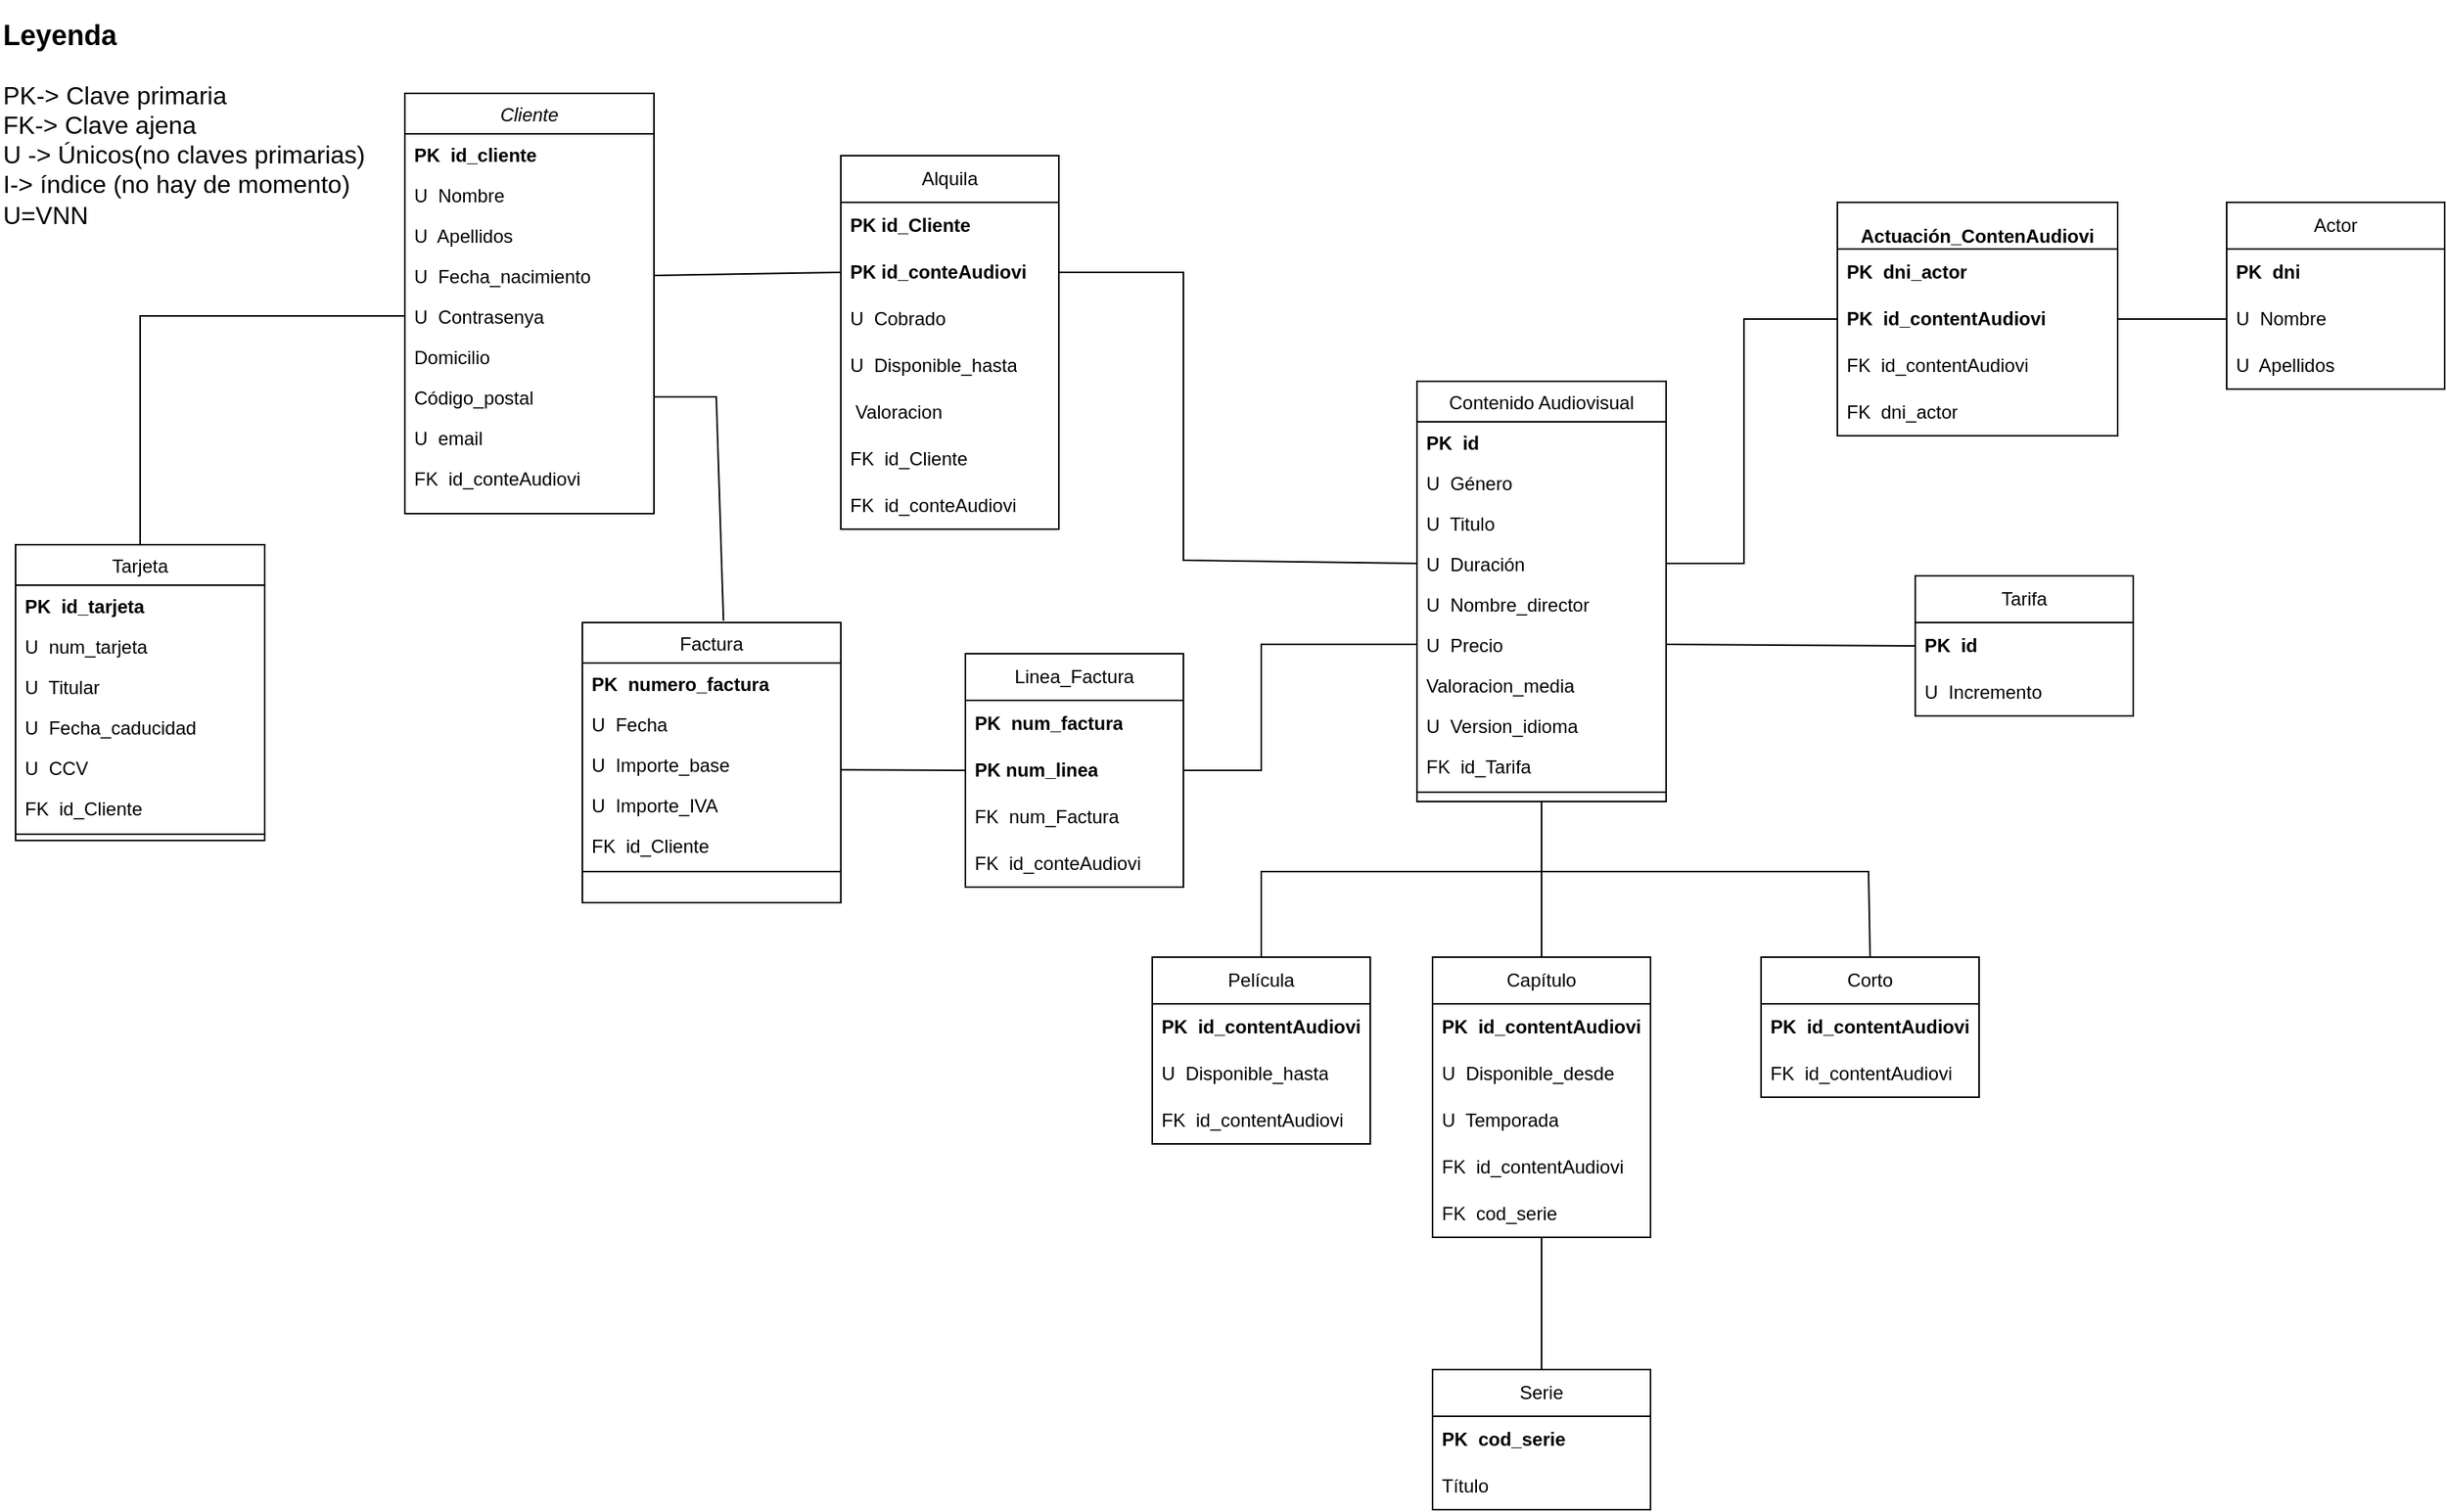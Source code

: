 <mxfile version="24.4.4" type="device">
  <diagram id="C5RBs43oDa-KdzZeNtuy" name="Page-1">
    <mxGraphModel dx="1114" dy="554" grid="1" gridSize="10" guides="1" tooltips="1" connect="1" arrows="1" fold="1" page="1" pageScale="1" pageWidth="827" pageHeight="1169" math="0" shadow="0">
      <root>
        <mxCell id="WIyWlLk6GJQsqaUBKTNV-0" />
        <mxCell id="WIyWlLk6GJQsqaUBKTNV-1" parent="WIyWlLk6GJQsqaUBKTNV-0" />
        <mxCell id="zkfFHV4jXpPFQw0GAbJ--0" value="Cliente" style="swimlane;fontStyle=2;align=center;verticalAlign=top;childLayout=stackLayout;horizontal=1;startSize=26;horizontalStack=0;resizeParent=1;resizeLast=0;collapsible=1;marginBottom=0;rounded=0;shadow=0;strokeWidth=1;" parent="WIyWlLk6GJQsqaUBKTNV-1" vertex="1">
          <mxGeometry x="300" y="100" width="160" height="270" as="geometry">
            <mxRectangle x="230" y="140" width="160" height="26" as="alternateBounds" />
          </mxGeometry>
        </mxCell>
        <mxCell id="Wgf2Gytl8_yMg1ZJotY8-47" value="PK  id_cliente" style="text;align=left;verticalAlign=top;spacingLeft=4;spacingRight=4;overflow=hidden;rotatable=0;points=[[0,0.5],[1,0.5]];portConstraint=eastwest;rounded=0;shadow=0;html=0;strokeColor=none;fontStyle=1" parent="zkfFHV4jXpPFQw0GAbJ--0" vertex="1">
          <mxGeometry y="26" width="160" height="26" as="geometry" />
        </mxCell>
        <mxCell id="zkfFHV4jXpPFQw0GAbJ--1" value="U  Nombre        " style="text;align=left;verticalAlign=top;spacingLeft=4;spacingRight=4;overflow=hidden;rotatable=0;points=[[0,0.5],[1,0.5]];portConstraint=eastwest;" parent="zkfFHV4jXpPFQw0GAbJ--0" vertex="1">
          <mxGeometry y="52" width="160" height="26" as="geometry" />
        </mxCell>
        <mxCell id="zkfFHV4jXpPFQw0GAbJ--2" value="U  Apellidos" style="text;align=left;verticalAlign=top;spacingLeft=4;spacingRight=4;overflow=hidden;rotatable=0;points=[[0,0.5],[1,0.5]];portConstraint=eastwest;rounded=0;shadow=0;html=0;" parent="zkfFHV4jXpPFQw0GAbJ--0" vertex="1">
          <mxGeometry y="78" width="160" height="26" as="geometry" />
        </mxCell>
        <mxCell id="Wgf2Gytl8_yMg1ZJotY8-46" value="U  Fecha_nacimiento" style="text;align=left;verticalAlign=top;spacingLeft=4;spacingRight=4;overflow=hidden;rotatable=0;points=[[0,0.5],[1,0.5]];portConstraint=eastwest;rounded=0;shadow=0;html=0;" parent="zkfFHV4jXpPFQw0GAbJ--0" vertex="1">
          <mxGeometry y="104" width="160" height="26" as="geometry" />
        </mxCell>
        <mxCell id="Wgf2Gytl8_yMg1ZJotY8-48" value="U  Contrasenya" style="text;align=left;verticalAlign=top;spacingLeft=4;spacingRight=4;overflow=hidden;rotatable=0;points=[[0,0.5],[1,0.5]];portConstraint=eastwest;" parent="zkfFHV4jXpPFQw0GAbJ--0" vertex="1">
          <mxGeometry y="130" width="160" height="26" as="geometry" />
        </mxCell>
        <mxCell id="zkfFHV4jXpPFQw0GAbJ--5" value="Domicilio" style="text;align=left;verticalAlign=top;spacingLeft=4;spacingRight=4;overflow=hidden;rotatable=0;points=[[0,0.5],[1,0.5]];portConstraint=eastwest;" parent="zkfFHV4jXpPFQw0GAbJ--0" vertex="1">
          <mxGeometry y="156" width="160" height="26" as="geometry" />
        </mxCell>
        <mxCell id="Wgf2Gytl8_yMg1ZJotY8-49" value="Código_postal" style="text;align=left;verticalAlign=top;spacingLeft=4;spacingRight=4;overflow=hidden;rotatable=0;points=[[0,0.5],[1,0.5]];portConstraint=eastwest;rounded=0;shadow=0;html=0;" parent="zkfFHV4jXpPFQw0GAbJ--0" vertex="1">
          <mxGeometry y="182" width="160" height="26" as="geometry" />
        </mxCell>
        <mxCell id="oNZRtLvuHWQZ_LMF3RW0-1" value="U  email" style="text;align=left;verticalAlign=top;spacingLeft=4;spacingRight=4;overflow=hidden;rotatable=0;points=[[0,0.5],[1,0.5]];portConstraint=eastwest;rounded=0;shadow=0;html=0;" parent="zkfFHV4jXpPFQw0GAbJ--0" vertex="1">
          <mxGeometry y="208" width="160" height="26" as="geometry" />
        </mxCell>
        <mxCell id="Wgf2Gytl8_yMg1ZJotY8-50" value="FK  id_conteAudiovi" style="text;align=left;verticalAlign=top;spacingLeft=4;spacingRight=4;overflow=hidden;rotatable=0;points=[[0,0.5],[1,0.5]];portConstraint=eastwest;fontStyle=0" parent="zkfFHV4jXpPFQw0GAbJ--0" vertex="1">
          <mxGeometry y="234" width="160" height="36" as="geometry" />
        </mxCell>
        <mxCell id="zkfFHV4jXpPFQw0GAbJ--6" value="Tarjeta" style="swimlane;fontStyle=0;align=center;verticalAlign=top;childLayout=stackLayout;horizontal=1;startSize=26;horizontalStack=0;resizeParent=1;resizeLast=0;collapsible=1;marginBottom=0;rounded=0;shadow=0;strokeWidth=1;" parent="WIyWlLk6GJQsqaUBKTNV-1" vertex="1">
          <mxGeometry x="50" y="390" width="160" height="190" as="geometry">
            <mxRectangle x="130" y="380" width="160" height="26" as="alternateBounds" />
          </mxGeometry>
        </mxCell>
        <mxCell id="zkfFHV4jXpPFQw0GAbJ--7" value="PK  id_tarjeta" style="text;align=left;verticalAlign=top;spacingLeft=4;spacingRight=4;overflow=hidden;rotatable=0;points=[[0,0.5],[1,0.5]];portConstraint=eastwest;fontStyle=1" parent="zkfFHV4jXpPFQw0GAbJ--6" vertex="1">
          <mxGeometry y="26" width="160" height="26" as="geometry" />
        </mxCell>
        <mxCell id="7_OPogSqCohkSe6gVbmI-0" value="U  num_tarjeta" style="text;align=left;verticalAlign=top;spacingLeft=4;spacingRight=4;overflow=hidden;rotatable=0;points=[[0,0.5],[1,0.5]];portConstraint=eastwest;rounded=0;shadow=0;html=0;" parent="zkfFHV4jXpPFQw0GAbJ--6" vertex="1">
          <mxGeometry y="52" width="160" height="26" as="geometry" />
        </mxCell>
        <mxCell id="zkfFHV4jXpPFQw0GAbJ--8" value="U  Titular" style="text;align=left;verticalAlign=top;spacingLeft=4;spacingRight=4;overflow=hidden;rotatable=0;points=[[0,0.5],[1,0.5]];portConstraint=eastwest;rounded=0;shadow=0;html=0;" parent="zkfFHV4jXpPFQw0GAbJ--6" vertex="1">
          <mxGeometry y="78" width="160" height="26" as="geometry" />
        </mxCell>
        <mxCell id="Wgf2Gytl8_yMg1ZJotY8-126" value="U  Fecha_caducidad" style="text;align=left;verticalAlign=top;spacingLeft=4;spacingRight=4;overflow=hidden;rotatable=0;points=[[0,0.5],[1,0.5]];portConstraint=eastwest;rounded=0;shadow=0;html=0;" parent="zkfFHV4jXpPFQw0GAbJ--6" vertex="1">
          <mxGeometry y="104" width="160" height="26" as="geometry" />
        </mxCell>
        <mxCell id="Wgf2Gytl8_yMg1ZJotY8-127" value="U  CCV" style="text;align=left;verticalAlign=top;spacingLeft=4;spacingRight=4;overflow=hidden;rotatable=0;points=[[0,0.5],[1,0.5]];portConstraint=eastwest;rounded=0;shadow=0;html=0;" parent="zkfFHV4jXpPFQw0GAbJ--6" vertex="1">
          <mxGeometry y="130" width="160" height="26" as="geometry" />
        </mxCell>
        <mxCell id="Wgf2Gytl8_yMg1ZJotY8-129" value="FK  id_Cliente" style="text;align=left;verticalAlign=top;spacingLeft=4;spacingRight=4;overflow=hidden;rotatable=0;points=[[0,0.5],[1,0.5]];portConstraint=eastwest;rounded=0;shadow=0;html=0;" parent="zkfFHV4jXpPFQw0GAbJ--6" vertex="1">
          <mxGeometry y="156" width="160" height="26" as="geometry" />
        </mxCell>
        <mxCell id="zkfFHV4jXpPFQw0GAbJ--9" value="" style="line;html=1;strokeWidth=1;align=left;verticalAlign=middle;spacingTop=-1;spacingLeft=3;spacingRight=3;rotatable=0;labelPosition=right;points=[];portConstraint=eastwest;" parent="zkfFHV4jXpPFQw0GAbJ--6" vertex="1">
          <mxGeometry y="182" width="160" height="8" as="geometry" />
        </mxCell>
        <mxCell id="zkfFHV4jXpPFQw0GAbJ--17" value="Contenido Audiovisual" style="swimlane;fontStyle=0;align=center;verticalAlign=top;childLayout=stackLayout;horizontal=1;startSize=26;horizontalStack=0;resizeParent=1;resizeLast=0;collapsible=1;marginBottom=0;rounded=0;shadow=0;strokeWidth=1;" parent="WIyWlLk6GJQsqaUBKTNV-1" vertex="1">
          <mxGeometry x="950" y="285" width="160" height="270" as="geometry">
            <mxRectangle x="550" y="140" width="160" height="26" as="alternateBounds" />
          </mxGeometry>
        </mxCell>
        <mxCell id="zkfFHV4jXpPFQw0GAbJ--18" value="PK  id" style="text;align=left;verticalAlign=top;spacingLeft=4;spacingRight=4;overflow=hidden;rotatable=0;points=[[0,0.5],[1,0.5]];portConstraint=eastwest;fontStyle=1" parent="zkfFHV4jXpPFQw0GAbJ--17" vertex="1">
          <mxGeometry y="26" width="160" height="26" as="geometry" />
        </mxCell>
        <mxCell id="zkfFHV4jXpPFQw0GAbJ--19" value="U  Género" style="text;align=left;verticalAlign=top;spacingLeft=4;spacingRight=4;overflow=hidden;rotatable=0;points=[[0,0.5],[1,0.5]];portConstraint=eastwest;rounded=0;shadow=0;html=0;" parent="zkfFHV4jXpPFQw0GAbJ--17" vertex="1">
          <mxGeometry y="52" width="160" height="26" as="geometry" />
        </mxCell>
        <mxCell id="zkfFHV4jXpPFQw0GAbJ--20" value="U  Titulo" style="text;align=left;verticalAlign=top;spacingLeft=4;spacingRight=4;overflow=hidden;rotatable=0;points=[[0,0.5],[1,0.5]];portConstraint=eastwest;rounded=0;shadow=0;html=0;" parent="zkfFHV4jXpPFQw0GAbJ--17" vertex="1">
          <mxGeometry y="78" width="160" height="26" as="geometry" />
        </mxCell>
        <mxCell id="zkfFHV4jXpPFQw0GAbJ--21" value="U  Duración" style="text;align=left;verticalAlign=top;spacingLeft=4;spacingRight=4;overflow=hidden;rotatable=0;points=[[0,0.5],[1,0.5]];portConstraint=eastwest;rounded=0;shadow=0;html=0;" parent="zkfFHV4jXpPFQw0GAbJ--17" vertex="1">
          <mxGeometry y="104" width="160" height="26" as="geometry" />
        </mxCell>
        <mxCell id="zkfFHV4jXpPFQw0GAbJ--22" value="U  Nombre_director" style="text;align=left;verticalAlign=top;spacingLeft=4;spacingRight=4;overflow=hidden;rotatable=0;points=[[0,0.5],[1,0.5]];portConstraint=eastwest;rounded=0;shadow=0;html=0;" parent="zkfFHV4jXpPFQw0GAbJ--17" vertex="1">
          <mxGeometry y="130" width="160" height="26" as="geometry" />
        </mxCell>
        <mxCell id="zkfFHV4jXpPFQw0GAbJ--24" value="U  Precio" style="text;align=left;verticalAlign=top;spacingLeft=4;spacingRight=4;overflow=hidden;rotatable=0;points=[[0,0.5],[1,0.5]];portConstraint=eastwest;" parent="zkfFHV4jXpPFQw0GAbJ--17" vertex="1">
          <mxGeometry y="156" width="160" height="26" as="geometry" />
        </mxCell>
        <mxCell id="TJTHxWyaks6Nhv8mdg2--1" value="Valoracion_media" style="text;align=left;verticalAlign=top;spacingLeft=4;spacingRight=4;overflow=hidden;rotatable=0;points=[[0,0.5],[1,0.5]];portConstraint=eastwest;" parent="zkfFHV4jXpPFQw0GAbJ--17" vertex="1">
          <mxGeometry y="182" width="160" height="26" as="geometry" />
        </mxCell>
        <mxCell id="zkfFHV4jXpPFQw0GAbJ--25" value="U  Version_idioma" style="text;align=left;verticalAlign=top;spacingLeft=4;spacingRight=4;overflow=hidden;rotatable=0;points=[[0,0.5],[1,0.5]];portConstraint=eastwest;" parent="zkfFHV4jXpPFQw0GAbJ--17" vertex="1">
          <mxGeometry y="208" width="160" height="26" as="geometry" />
        </mxCell>
        <mxCell id="Wgf2Gytl8_yMg1ZJotY8-65" value="FK  id_Tarifa" style="text;align=left;verticalAlign=top;spacingLeft=4;spacingRight=4;overflow=hidden;rotatable=0;points=[[0,0.5],[1,0.5]];portConstraint=eastwest;rounded=0;shadow=0;html=0;" parent="zkfFHV4jXpPFQw0GAbJ--17" vertex="1">
          <mxGeometry y="234" width="160" height="26" as="geometry" />
        </mxCell>
        <mxCell id="zkfFHV4jXpPFQw0GAbJ--23" value="" style="line;html=1;strokeWidth=1;align=left;verticalAlign=middle;spacingTop=-1;spacingLeft=3;spacingRight=3;rotatable=0;labelPosition=right;points=[];portConstraint=eastwest;" parent="zkfFHV4jXpPFQw0GAbJ--17" vertex="1">
          <mxGeometry y="260" width="160" height="8" as="geometry" />
        </mxCell>
        <mxCell id="Wgf2Gytl8_yMg1ZJotY8-0" value="Actor" style="swimlane;fontStyle=0;childLayout=stackLayout;horizontal=1;startSize=30;horizontalStack=0;resizeParent=1;resizeParentMax=0;resizeLast=0;collapsible=1;marginBottom=0;whiteSpace=wrap;html=1;" parent="WIyWlLk6GJQsqaUBKTNV-1" vertex="1">
          <mxGeometry x="1470" y="170" width="140" height="120" as="geometry" />
        </mxCell>
        <mxCell id="Wgf2Gytl8_yMg1ZJotY8-1" value="&lt;b&gt;PK&amp;nbsp; dni&lt;/b&gt;" style="text;strokeColor=none;fillColor=none;align=left;verticalAlign=middle;spacingLeft=4;spacingRight=4;overflow=hidden;points=[[0,0.5],[1,0.5]];portConstraint=eastwest;rotatable=0;whiteSpace=wrap;html=1;" parent="Wgf2Gytl8_yMg1ZJotY8-0" vertex="1">
          <mxGeometry y="30" width="140" height="30" as="geometry" />
        </mxCell>
        <mxCell id="Wgf2Gytl8_yMg1ZJotY8-2" value="U&amp;nbsp; Nombre" style="text;strokeColor=none;fillColor=none;align=left;verticalAlign=middle;spacingLeft=4;spacingRight=4;overflow=hidden;points=[[0,0.5],[1,0.5]];portConstraint=eastwest;rotatable=0;whiteSpace=wrap;html=1;" parent="Wgf2Gytl8_yMg1ZJotY8-0" vertex="1">
          <mxGeometry y="60" width="140" height="30" as="geometry" />
        </mxCell>
        <mxCell id="Wgf2Gytl8_yMg1ZJotY8-3" value="U&amp;nbsp; Apellidos" style="text;strokeColor=none;fillColor=none;align=left;verticalAlign=middle;spacingLeft=4;spacingRight=4;overflow=hidden;points=[[0,0.5],[1,0.5]];portConstraint=eastwest;rotatable=0;whiteSpace=wrap;html=1;" parent="Wgf2Gytl8_yMg1ZJotY8-0" vertex="1">
          <mxGeometry y="90" width="140" height="30" as="geometry" />
        </mxCell>
        <mxCell id="Wgf2Gytl8_yMg1ZJotY8-4" value="Corto" style="swimlane;fontStyle=0;childLayout=stackLayout;horizontal=1;startSize=30;horizontalStack=0;resizeParent=1;resizeParentMax=0;resizeLast=0;collapsible=1;marginBottom=0;whiteSpace=wrap;html=1;" parent="WIyWlLk6GJQsqaUBKTNV-1" vertex="1">
          <mxGeometry x="1171" y="655" width="140" height="90" as="geometry" />
        </mxCell>
        <mxCell id="Wgf2Gytl8_yMg1ZJotY8-5" value="&lt;b&gt;PK&amp;nbsp; id_contentAudiovi&lt;/b&gt;" style="text;strokeColor=none;fillColor=none;align=left;verticalAlign=middle;spacingLeft=4;spacingRight=4;overflow=hidden;points=[[0,0.5],[1,0.5]];portConstraint=eastwest;rotatable=0;whiteSpace=wrap;html=1;" parent="Wgf2Gytl8_yMg1ZJotY8-4" vertex="1">
          <mxGeometry y="30" width="140" height="30" as="geometry" />
        </mxCell>
        <mxCell id="Wgf2Gytl8_yMg1ZJotY8-6" value="FK&amp;nbsp; id_contentAudiovi" style="text;strokeColor=none;fillColor=none;align=left;verticalAlign=middle;spacingLeft=4;spacingRight=4;overflow=hidden;points=[[0,0.5],[1,0.5]];portConstraint=eastwest;rotatable=0;whiteSpace=wrap;html=1;" parent="Wgf2Gytl8_yMg1ZJotY8-4" vertex="1">
          <mxGeometry y="60" width="140" height="30" as="geometry" />
        </mxCell>
        <mxCell id="Wgf2Gytl8_yMg1ZJotY8-8" value="Tarifa" style="swimlane;fontStyle=0;childLayout=stackLayout;horizontal=1;startSize=30;horizontalStack=0;resizeParent=1;resizeParentMax=0;resizeLast=0;collapsible=1;marginBottom=0;whiteSpace=wrap;html=1;" parent="WIyWlLk6GJQsqaUBKTNV-1" vertex="1">
          <mxGeometry x="1270" y="410" width="140" height="90" as="geometry" />
        </mxCell>
        <mxCell id="Wgf2Gytl8_yMg1ZJotY8-9" value="&lt;b&gt;PK&amp;nbsp; id&lt;/b&gt;" style="text;strokeColor=none;fillColor=none;align=left;verticalAlign=middle;spacingLeft=4;spacingRight=4;overflow=hidden;points=[[0,0.5],[1,0.5]];portConstraint=eastwest;rotatable=0;whiteSpace=wrap;html=1;" parent="Wgf2Gytl8_yMg1ZJotY8-8" vertex="1">
          <mxGeometry y="30" width="140" height="30" as="geometry" />
        </mxCell>
        <mxCell id="Wgf2Gytl8_yMg1ZJotY8-10" value="U&amp;nbsp; Incremento" style="text;strokeColor=none;fillColor=none;align=left;verticalAlign=middle;spacingLeft=4;spacingRight=4;overflow=hidden;points=[[0,0.5],[1,0.5]];portConstraint=eastwest;rotatable=0;whiteSpace=wrap;html=1;" parent="Wgf2Gytl8_yMg1ZJotY8-8" vertex="1">
          <mxGeometry y="60" width="140" height="30" as="geometry" />
        </mxCell>
        <mxCell id="Wgf2Gytl8_yMg1ZJotY8-12" value="Linea_Factura" style="swimlane;fontStyle=0;childLayout=stackLayout;horizontal=1;startSize=30;horizontalStack=0;resizeParent=1;resizeParentMax=0;resizeLast=0;collapsible=1;marginBottom=0;whiteSpace=wrap;html=1;" parent="WIyWlLk6GJQsqaUBKTNV-1" vertex="1">
          <mxGeometry x="660" y="460" width="140" height="150" as="geometry" />
        </mxCell>
        <mxCell id="Wgf2Gytl8_yMg1ZJotY8-13" value="&lt;span style=&quot;font-weight: 700; text-wrap: nowrap;&quot;&gt;PK&amp;nbsp; num_factura&lt;/span&gt;" style="text;strokeColor=none;fillColor=none;align=left;verticalAlign=middle;spacingLeft=4;spacingRight=4;overflow=hidden;points=[[0,0.5],[1,0.5]];portConstraint=eastwest;rotatable=0;whiteSpace=wrap;html=1;" parent="Wgf2Gytl8_yMg1ZJotY8-12" vertex="1">
          <mxGeometry y="30" width="140" height="30" as="geometry" />
        </mxCell>
        <mxCell id="Wgf2Gytl8_yMg1ZJotY8-14" value="&lt;b&gt;PK num_linea&lt;/b&gt;" style="text;strokeColor=none;fillColor=none;align=left;verticalAlign=middle;spacingLeft=4;spacingRight=4;overflow=hidden;points=[[0,0.5],[1,0.5]];portConstraint=eastwest;rotatable=0;whiteSpace=wrap;html=1;" parent="Wgf2Gytl8_yMg1ZJotY8-12" vertex="1">
          <mxGeometry y="60" width="140" height="30" as="geometry" />
        </mxCell>
        <mxCell id="Wgf2Gytl8_yMg1ZJotY8-141" value="&lt;span style=&quot;text-wrap: nowrap;&quot;&gt;FK&amp;nbsp; num_Factura&amp;nbsp;&lt;/span&gt;" style="text;strokeColor=none;fillColor=none;align=left;verticalAlign=middle;spacingLeft=4;spacingRight=4;overflow=hidden;points=[[0,0.5],[1,0.5]];portConstraint=eastwest;rotatable=0;whiteSpace=wrap;html=1;" parent="Wgf2Gytl8_yMg1ZJotY8-12" vertex="1">
          <mxGeometry y="90" width="140" height="30" as="geometry" />
        </mxCell>
        <mxCell id="Wgf2Gytl8_yMg1ZJotY8-142" value="FK&amp;nbsp; id_conteAudiovi&amp;nbsp;" style="text;strokeColor=none;fillColor=none;align=left;verticalAlign=middle;spacingLeft=4;spacingRight=4;overflow=hidden;points=[[0,0.5],[1,0.5]];portConstraint=eastwest;rotatable=0;whiteSpace=wrap;html=1;" parent="Wgf2Gytl8_yMg1ZJotY8-12" vertex="1">
          <mxGeometry y="120" width="140" height="30" as="geometry" />
        </mxCell>
        <mxCell id="Wgf2Gytl8_yMg1ZJotY8-20" value="Serie" style="swimlane;fontStyle=0;childLayout=stackLayout;horizontal=1;startSize=30;horizontalStack=0;resizeParent=1;resizeParentMax=0;resizeLast=0;collapsible=1;marginBottom=0;whiteSpace=wrap;html=1;" parent="WIyWlLk6GJQsqaUBKTNV-1" vertex="1">
          <mxGeometry x="960" y="920" width="140" height="90" as="geometry" />
        </mxCell>
        <mxCell id="Wgf2Gytl8_yMg1ZJotY8-22" value="&lt;b&gt;PK&amp;nbsp; cod_serie&lt;/b&gt;" style="text;strokeColor=none;fillColor=none;align=left;verticalAlign=middle;spacingLeft=4;spacingRight=4;overflow=hidden;points=[[0,0.5],[1,0.5]];portConstraint=eastwest;rotatable=0;whiteSpace=wrap;html=1;" parent="Wgf2Gytl8_yMg1ZJotY8-20" vertex="1">
          <mxGeometry y="30" width="140" height="30" as="geometry" />
        </mxCell>
        <mxCell id="bY-M41s3Fz6v2LZ8g6At-0" value="Título" style="text;strokeColor=none;fillColor=none;align=left;verticalAlign=middle;spacingLeft=4;spacingRight=4;overflow=hidden;points=[[0,0.5],[1,0.5]];portConstraint=eastwest;rotatable=0;whiteSpace=wrap;html=1;" parent="Wgf2Gytl8_yMg1ZJotY8-20" vertex="1">
          <mxGeometry y="60" width="140" height="30" as="geometry" />
        </mxCell>
        <mxCell id="Wgf2Gytl8_yMg1ZJotY8-24" value="Película" style="swimlane;fontStyle=0;childLayout=stackLayout;horizontal=1;startSize=30;horizontalStack=0;resizeParent=1;resizeParentMax=0;resizeLast=0;collapsible=1;marginBottom=0;whiteSpace=wrap;html=1;" parent="WIyWlLk6GJQsqaUBKTNV-1" vertex="1">
          <mxGeometry x="780" y="655" width="140" height="120" as="geometry" />
        </mxCell>
        <mxCell id="Wgf2Gytl8_yMg1ZJotY8-25" value="&lt;b&gt;PK&amp;nbsp; id_contentAudiovi&lt;/b&gt;" style="text;strokeColor=none;fillColor=none;align=left;verticalAlign=middle;spacingLeft=4;spacingRight=4;overflow=hidden;points=[[0,0.5],[1,0.5]];portConstraint=eastwest;rotatable=0;whiteSpace=wrap;html=1;" parent="Wgf2Gytl8_yMg1ZJotY8-24" vertex="1">
          <mxGeometry y="30" width="140" height="30" as="geometry" />
        </mxCell>
        <mxCell id="Wgf2Gytl8_yMg1ZJotY8-27" value="U&amp;nbsp; Disponible_hasta" style="text;strokeColor=none;fillColor=none;align=left;verticalAlign=middle;spacingLeft=4;spacingRight=4;overflow=hidden;points=[[0,0.5],[1,0.5]];portConstraint=eastwest;rotatable=0;whiteSpace=wrap;html=1;" parent="Wgf2Gytl8_yMg1ZJotY8-24" vertex="1">
          <mxGeometry y="60" width="140" height="30" as="geometry" />
        </mxCell>
        <mxCell id="Wgf2Gytl8_yMg1ZJotY8-26" value="FK&amp;nbsp; id_contentAudiovi" style="text;strokeColor=none;fillColor=none;align=left;verticalAlign=middle;spacingLeft=4;spacingRight=4;overflow=hidden;points=[[0,0.5],[1,0.5]];portConstraint=eastwest;rotatable=0;whiteSpace=wrap;html=1;" parent="Wgf2Gytl8_yMg1ZJotY8-24" vertex="1">
          <mxGeometry y="90" width="140" height="30" as="geometry" />
        </mxCell>
        <mxCell id="Wgf2Gytl8_yMg1ZJotY8-28" value="Capítulo" style="swimlane;fontStyle=0;childLayout=stackLayout;horizontal=1;startSize=30;horizontalStack=0;resizeParent=1;resizeParentMax=0;resizeLast=0;collapsible=1;marginBottom=0;whiteSpace=wrap;html=1;" parent="WIyWlLk6GJQsqaUBKTNV-1" vertex="1">
          <mxGeometry x="960" y="655" width="140" height="180" as="geometry" />
        </mxCell>
        <mxCell id="Wgf2Gytl8_yMg1ZJotY8-29" value="&lt;b&gt;PK&amp;nbsp; id_contentAudiovi&lt;/b&gt;" style="text;strokeColor=none;fillColor=none;align=left;verticalAlign=middle;spacingLeft=4;spacingRight=4;overflow=hidden;points=[[0,0.5],[1,0.5]];portConstraint=eastwest;rotatable=0;whiteSpace=wrap;html=1;" parent="Wgf2Gytl8_yMg1ZJotY8-28" vertex="1">
          <mxGeometry y="30" width="140" height="30" as="geometry" />
        </mxCell>
        <mxCell id="Wgf2Gytl8_yMg1ZJotY8-31" value="U&amp;nbsp; Disponible_desde" style="text;strokeColor=none;fillColor=none;align=left;verticalAlign=middle;spacingLeft=4;spacingRight=4;overflow=hidden;points=[[0,0.5],[1,0.5]];portConstraint=eastwest;rotatable=0;whiteSpace=wrap;html=1;" parent="Wgf2Gytl8_yMg1ZJotY8-28" vertex="1">
          <mxGeometry y="60" width="140" height="30" as="geometry" />
        </mxCell>
        <mxCell id="Wgf2Gytl8_yMg1ZJotY8-116" value="U&amp;nbsp; Temporada" style="text;strokeColor=none;fillColor=none;align=left;verticalAlign=middle;spacingLeft=4;spacingRight=4;overflow=hidden;points=[[0,0.5],[1,0.5]];portConstraint=eastwest;rotatable=0;whiteSpace=wrap;html=1;" parent="Wgf2Gytl8_yMg1ZJotY8-28" vertex="1">
          <mxGeometry y="90" width="140" height="30" as="geometry" />
        </mxCell>
        <mxCell id="Wgf2Gytl8_yMg1ZJotY8-30" value="FK&amp;nbsp; id_contentAudiovi" style="text;strokeColor=none;fillColor=none;align=left;verticalAlign=middle;spacingLeft=4;spacingRight=4;overflow=hidden;points=[[0,0.5],[1,0.5]];portConstraint=eastwest;rotatable=0;whiteSpace=wrap;html=1;" parent="Wgf2Gytl8_yMg1ZJotY8-28" vertex="1">
          <mxGeometry y="120" width="140" height="30" as="geometry" />
        </mxCell>
        <mxCell id="Wgf2Gytl8_yMg1ZJotY8-117" value="&lt;div&gt;FK&amp;nbsp; cod_serie&lt;/div&gt;" style="text;strokeColor=none;fillColor=none;align=left;verticalAlign=middle;spacingLeft=4;spacingRight=4;overflow=hidden;points=[[0,0.5],[1,0.5]];portConstraint=eastwest;rotatable=0;whiteSpace=wrap;html=1;" parent="Wgf2Gytl8_yMg1ZJotY8-28" vertex="1">
          <mxGeometry y="150" width="140" height="30" as="geometry" />
        </mxCell>
        <mxCell id="Wgf2Gytl8_yMg1ZJotY8-52" value="&lt;h1 style=&quot;margin-top: 0px;&quot;&gt;&lt;font style=&quot;font-size: 18px;&quot;&gt;Leyenda&lt;/font&gt;&lt;/h1&gt;&lt;div&gt;&lt;font size=&quot;3&quot;&gt;PK-&amp;gt; Clave primaria&lt;/font&gt;&lt;/div&gt;&lt;div&gt;&lt;font size=&quot;3&quot;&gt;FK-&amp;gt; Clave ajena&lt;/font&gt;&lt;/div&gt;&lt;div&gt;&lt;font size=&quot;3&quot;&gt;U -&amp;gt; Únicos(no claves primarias)&lt;/font&gt;&lt;/div&gt;&lt;div&gt;&lt;font size=&quot;3&quot;&gt;I-&amp;gt; índice (no hay de momento)&lt;/font&gt;&lt;/div&gt;&lt;div&gt;&lt;font size=&quot;3&quot;&gt;U=VNN&lt;/font&gt;&lt;/div&gt;" style="text;html=1;whiteSpace=wrap;overflow=hidden;rounded=0;" parent="WIyWlLk6GJQsqaUBKTNV-1" vertex="1">
          <mxGeometry x="40" y="40" width="250" height="180" as="geometry" />
        </mxCell>
        <mxCell id="Wgf2Gytl8_yMg1ZJotY8-56" value="Alquila" style="swimlane;fontStyle=0;childLayout=stackLayout;horizontal=1;startSize=30;horizontalStack=0;resizeParent=1;resizeParentMax=0;resizeLast=0;collapsible=1;marginBottom=0;whiteSpace=wrap;html=1;" parent="WIyWlLk6GJQsqaUBKTNV-1" vertex="1">
          <mxGeometry x="580" y="140" width="140" height="240" as="geometry" />
        </mxCell>
        <mxCell id="Wgf2Gytl8_yMg1ZJotY8-57" value="&lt;b&gt;PK id_Cliente&lt;/b&gt;" style="text;strokeColor=none;fillColor=none;align=left;verticalAlign=middle;spacingLeft=4;spacingRight=4;overflow=hidden;points=[[0,0.5],[1,0.5]];portConstraint=eastwest;rotatable=0;whiteSpace=wrap;html=1;" parent="Wgf2Gytl8_yMg1ZJotY8-56" vertex="1">
          <mxGeometry y="30" width="140" height="30" as="geometry" />
        </mxCell>
        <mxCell id="Wgf2Gytl8_yMg1ZJotY8-58" value="&lt;b&gt;PK id_conteAudiovi&lt;/b&gt;" style="text;strokeColor=none;fillColor=none;align=left;verticalAlign=middle;spacingLeft=4;spacingRight=4;overflow=hidden;points=[[0,0.5],[1,0.5]];portConstraint=eastwest;rotatable=0;whiteSpace=wrap;html=1;" parent="Wgf2Gytl8_yMg1ZJotY8-56" vertex="1">
          <mxGeometry y="60" width="140" height="30" as="geometry" />
        </mxCell>
        <mxCell id="Wgf2Gytl8_yMg1ZJotY8-59" value="U&amp;nbsp; Cobrado" style="text;strokeColor=none;fillColor=none;align=left;verticalAlign=middle;spacingLeft=4;spacingRight=4;overflow=hidden;points=[[0,0.5],[1,0.5]];portConstraint=eastwest;rotatable=0;whiteSpace=wrap;html=1;" parent="Wgf2Gytl8_yMg1ZJotY8-56" vertex="1">
          <mxGeometry y="90" width="140" height="30" as="geometry" />
        </mxCell>
        <mxCell id="Wgf2Gytl8_yMg1ZJotY8-62" value="U&amp;nbsp; Disponible_hasta" style="text;strokeColor=none;fillColor=none;align=left;verticalAlign=middle;spacingLeft=4;spacingRight=4;overflow=hidden;points=[[0,0.5],[1,0.5]];portConstraint=eastwest;rotatable=0;whiteSpace=wrap;html=1;" parent="Wgf2Gytl8_yMg1ZJotY8-56" vertex="1">
          <mxGeometry y="120" width="140" height="30" as="geometry" />
        </mxCell>
        <mxCell id="TJTHxWyaks6Nhv8mdg2--0" value="&amp;nbsp;Valoracion" style="text;strokeColor=none;fillColor=none;align=left;verticalAlign=middle;spacingLeft=4;spacingRight=4;overflow=hidden;points=[[0,0.5],[1,0.5]];portConstraint=eastwest;rotatable=0;whiteSpace=wrap;html=1;" parent="Wgf2Gytl8_yMg1ZJotY8-56" vertex="1">
          <mxGeometry y="150" width="140" height="30" as="geometry" />
        </mxCell>
        <mxCell id="Wgf2Gytl8_yMg1ZJotY8-63" value="FK&amp;nbsp; id_Cliente" style="text;strokeColor=none;fillColor=none;align=left;verticalAlign=middle;spacingLeft=4;spacingRight=4;overflow=hidden;points=[[0,0.5],[1,0.5]];portConstraint=eastwest;rotatable=0;whiteSpace=wrap;html=1;" parent="Wgf2Gytl8_yMg1ZJotY8-56" vertex="1">
          <mxGeometry y="180" width="140" height="30" as="geometry" />
        </mxCell>
        <mxCell id="Wgf2Gytl8_yMg1ZJotY8-64" value="FK&amp;nbsp; id_conteAudiovi" style="text;strokeColor=none;fillColor=none;align=left;verticalAlign=middle;spacingLeft=4;spacingRight=4;overflow=hidden;points=[[0,0.5],[1,0.5]];portConstraint=eastwest;rotatable=0;whiteSpace=wrap;html=1;" parent="Wgf2Gytl8_yMg1ZJotY8-56" vertex="1">
          <mxGeometry y="210" width="140" height="30" as="geometry" />
        </mxCell>
        <mxCell id="Wgf2Gytl8_yMg1ZJotY8-60" value="" style="endArrow=none;html=1;rounded=0;exitX=1;exitY=0.5;exitDx=0;exitDy=0;entryX=0;entryY=0.5;entryDx=0;entryDy=0;" parent="WIyWlLk6GJQsqaUBKTNV-1" source="Wgf2Gytl8_yMg1ZJotY8-58" target="zkfFHV4jXpPFQw0GAbJ--21" edge="1">
          <mxGeometry width="50" height="50" relative="1" as="geometry">
            <mxPoint x="600" y="390" as="sourcePoint" />
            <mxPoint x="880" y="215" as="targetPoint" />
            <Array as="points">
              <mxPoint x="800" y="215" />
              <mxPoint x="800" y="400" />
            </Array>
          </mxGeometry>
        </mxCell>
        <mxCell id="Wgf2Gytl8_yMg1ZJotY8-61" value="" style="endArrow=none;html=1;rounded=0;exitX=1;exitY=0.5;exitDx=0;exitDy=0;entryX=0;entryY=0.5;entryDx=0;entryDy=0;" parent="WIyWlLk6GJQsqaUBKTNV-1" target="Wgf2Gytl8_yMg1ZJotY8-58" edge="1">
          <mxGeometry width="50" height="50" relative="1" as="geometry">
            <mxPoint x="460.0" y="217" as="sourcePoint" />
            <mxPoint x="650" y="340" as="targetPoint" />
          </mxGeometry>
        </mxCell>
        <mxCell id="Wgf2Gytl8_yMg1ZJotY8-69" value="" style="endArrow=none;html=1;rounded=0;exitX=1;exitY=0.5;exitDx=0;exitDy=0;entryX=0;entryY=0.5;entryDx=0;entryDy=0;" parent="WIyWlLk6GJQsqaUBKTNV-1" source="zkfFHV4jXpPFQw0GAbJ--21" target="Wgf2Gytl8_yMg1ZJotY8-77" edge="1">
          <mxGeometry width="50" height="50" relative="1" as="geometry">
            <mxPoint x="1150" y="555" as="sourcePoint" />
            <mxPoint x="1160" y="340" as="targetPoint" />
            <Array as="points">
              <mxPoint x="1160" y="402" />
              <mxPoint x="1160" y="245" />
            </Array>
          </mxGeometry>
        </mxCell>
        <mxCell id="Wgf2Gytl8_yMg1ZJotY8-75" value="&lt;p style=&quot;line-height: 100%; margin-bottom: 0cm&quot;&gt;&lt;font color=&quot;#000000&quot;&gt;&lt;b&gt;Actuación_ContenAudiovi&lt;/b&gt;&lt;/font&gt;&lt;/p&gt;" style="swimlane;fontStyle=0;childLayout=stackLayout;horizontal=1;startSize=30;horizontalStack=0;resizeParent=1;resizeParentMax=0;resizeLast=0;collapsible=1;marginBottom=0;whiteSpace=wrap;html=1;" parent="WIyWlLk6GJQsqaUBKTNV-1" vertex="1">
          <mxGeometry x="1220" y="170" width="180" height="150" as="geometry" />
        </mxCell>
        <mxCell id="Wgf2Gytl8_yMg1ZJotY8-76" value="&lt;b&gt;PK&amp;nbsp; dni_actor&lt;/b&gt;" style="text;strokeColor=none;fillColor=none;align=left;verticalAlign=middle;spacingLeft=4;spacingRight=4;overflow=hidden;points=[[0,0.5],[1,0.5]];portConstraint=eastwest;rotatable=0;whiteSpace=wrap;html=1;" parent="Wgf2Gytl8_yMg1ZJotY8-75" vertex="1">
          <mxGeometry y="30" width="180" height="30" as="geometry" />
        </mxCell>
        <mxCell id="Wgf2Gytl8_yMg1ZJotY8-77" value="&lt;b&gt;PK&amp;nbsp; id_contentAudiovi&lt;/b&gt;" style="text;strokeColor=none;fillColor=none;align=left;verticalAlign=middle;spacingLeft=4;spacingRight=4;overflow=hidden;points=[[0,0.5],[1,0.5]];portConstraint=eastwest;rotatable=0;whiteSpace=wrap;html=1;" parent="Wgf2Gytl8_yMg1ZJotY8-75" vertex="1">
          <mxGeometry y="60" width="180" height="30" as="geometry" />
        </mxCell>
        <mxCell id="Wgf2Gytl8_yMg1ZJotY8-78" value="FK&amp;nbsp; id_contentAudiovi" style="text;strokeColor=none;fillColor=none;align=left;verticalAlign=middle;spacingLeft=4;spacingRight=4;overflow=hidden;points=[[0,0.5],[1,0.5]];portConstraint=eastwest;rotatable=0;whiteSpace=wrap;html=1;" parent="Wgf2Gytl8_yMg1ZJotY8-75" vertex="1">
          <mxGeometry y="90" width="180" height="30" as="geometry" />
        </mxCell>
        <mxCell id="Wgf2Gytl8_yMg1ZJotY8-80" value="FK&amp;nbsp; dni_actor" style="text;strokeColor=none;fillColor=none;align=left;verticalAlign=middle;spacingLeft=4;spacingRight=4;overflow=hidden;points=[[0,0.5],[1,0.5]];portConstraint=eastwest;rotatable=0;whiteSpace=wrap;html=1;" parent="Wgf2Gytl8_yMg1ZJotY8-75" vertex="1">
          <mxGeometry y="120" width="180" height="30" as="geometry" />
        </mxCell>
        <mxCell id="Wgf2Gytl8_yMg1ZJotY8-79" value="" style="endArrow=none;html=1;rounded=0;exitX=1;exitY=0.5;exitDx=0;exitDy=0;entryX=0;entryY=0.5;entryDx=0;entryDy=0;" parent="WIyWlLk6GJQsqaUBKTNV-1" source="Wgf2Gytl8_yMg1ZJotY8-77" target="Wgf2Gytl8_yMg1ZJotY8-2" edge="1">
          <mxGeometry width="50" height="50" relative="1" as="geometry">
            <mxPoint x="1410" y="410" as="sourcePoint" />
            <mxPoint x="1460" y="360" as="targetPoint" />
          </mxGeometry>
        </mxCell>
        <mxCell id="Wgf2Gytl8_yMg1ZJotY8-81" value="Factura" style="swimlane;fontStyle=0;align=center;verticalAlign=top;childLayout=stackLayout;horizontal=1;startSize=26;horizontalStack=0;resizeParent=1;resizeLast=0;collapsible=1;marginBottom=0;rounded=0;shadow=0;strokeWidth=1;" parent="WIyWlLk6GJQsqaUBKTNV-1" vertex="1">
          <mxGeometry x="414" y="440" width="166" height="180" as="geometry">
            <mxRectangle x="550" y="140" width="160" height="26" as="alternateBounds" />
          </mxGeometry>
        </mxCell>
        <mxCell id="Wgf2Gytl8_yMg1ZJotY8-82" value="PK  numero_factura" style="text;align=left;verticalAlign=top;spacingLeft=4;spacingRight=4;overflow=hidden;rotatable=0;points=[[0,0.5],[1,0.5]];portConstraint=eastwest;fontStyle=1" parent="Wgf2Gytl8_yMg1ZJotY8-81" vertex="1">
          <mxGeometry y="26" width="166" height="26" as="geometry" />
        </mxCell>
        <mxCell id="Wgf2Gytl8_yMg1ZJotY8-83" value="U  Fecha" style="text;align=left;verticalAlign=top;spacingLeft=4;spacingRight=4;overflow=hidden;rotatable=0;points=[[0,0.5],[1,0.5]];portConstraint=eastwest;rounded=0;shadow=0;html=0;" parent="Wgf2Gytl8_yMg1ZJotY8-81" vertex="1">
          <mxGeometry y="52" width="166" height="26" as="geometry" />
        </mxCell>
        <mxCell id="Wgf2Gytl8_yMg1ZJotY8-84" value="U  Importe_base" style="text;align=left;verticalAlign=top;spacingLeft=4;spacingRight=4;overflow=hidden;rotatable=0;points=[[0,0.5],[1,0.5]];portConstraint=eastwest;rounded=0;shadow=0;html=0;" parent="Wgf2Gytl8_yMg1ZJotY8-81" vertex="1">
          <mxGeometry y="78" width="166" height="26" as="geometry" />
        </mxCell>
        <mxCell id="Wgf2Gytl8_yMg1ZJotY8-86" value="U  Importe_IVA" style="text;align=left;verticalAlign=top;spacingLeft=4;spacingRight=4;overflow=hidden;rotatable=0;points=[[0,0.5],[1,0.5]];portConstraint=eastwest;rounded=0;shadow=0;html=0;" parent="Wgf2Gytl8_yMg1ZJotY8-81" vertex="1">
          <mxGeometry y="104" width="166" height="26" as="geometry" />
        </mxCell>
        <mxCell id="Wgf2Gytl8_yMg1ZJotY8-89" value="FK  id_Cliente " style="text;align=left;verticalAlign=top;spacingLeft=4;spacingRight=4;overflow=hidden;rotatable=0;points=[[0,0.5],[1,0.5]];portConstraint=eastwest;rounded=0;shadow=0;html=0;" parent="Wgf2Gytl8_yMg1ZJotY8-81" vertex="1">
          <mxGeometry y="130" width="166" height="26" as="geometry" />
        </mxCell>
        <mxCell id="Wgf2Gytl8_yMg1ZJotY8-90" value="" style="line;html=1;strokeWidth=1;align=left;verticalAlign=middle;spacingTop=-1;spacingLeft=3;spacingRight=3;rotatable=0;labelPosition=right;points=[];portConstraint=eastwest;" parent="Wgf2Gytl8_yMg1ZJotY8-81" vertex="1">
          <mxGeometry y="156" width="166" height="8" as="geometry" />
        </mxCell>
        <mxCell id="Wgf2Gytl8_yMg1ZJotY8-113" value="" style="endArrow=none;html=1;rounded=0;exitX=0.5;exitY=0;exitDx=0;exitDy=0;entryX=0.5;entryY=1.01;entryDx=0;entryDy=0;entryPerimeter=0;" parent="WIyWlLk6GJQsqaUBKTNV-1" source="Wgf2Gytl8_yMg1ZJotY8-20" target="Wgf2Gytl8_yMg1ZJotY8-117" edge="1">
          <mxGeometry width="50" height="50" relative="1" as="geometry">
            <mxPoint x="925" y="845" as="sourcePoint" />
            <mxPoint x="1030" y="870" as="targetPoint" />
          </mxGeometry>
        </mxCell>
        <mxCell id="Wgf2Gytl8_yMg1ZJotY8-120" value="" style="endArrow=none;html=1;rounded=0;exitX=0.546;exitY=-0.006;exitDx=0;exitDy=0;exitPerimeter=0;entryX=1;entryY=0.5;entryDx=0;entryDy=0;" parent="WIyWlLk6GJQsqaUBKTNV-1" source="Wgf2Gytl8_yMg1ZJotY8-81" target="Wgf2Gytl8_yMg1ZJotY8-49" edge="1">
          <mxGeometry width="50" height="50" relative="1" as="geometry">
            <mxPoint x="470" y="380" as="sourcePoint" />
            <mxPoint x="520" y="330" as="targetPoint" />
            <Array as="points">
              <mxPoint x="500" y="295" />
            </Array>
          </mxGeometry>
        </mxCell>
        <mxCell id="Wgf2Gytl8_yMg1ZJotY8-121" value="" style="endArrow=none;html=1;rounded=0;exitX=1;exitY=0.5;exitDx=0;exitDy=0;entryX=0;entryY=0.5;entryDx=0;entryDy=0;" parent="WIyWlLk6GJQsqaUBKTNV-1" source="Wgf2Gytl8_yMg1ZJotY8-14" target="zkfFHV4jXpPFQw0GAbJ--24" edge="1">
          <mxGeometry width="50" height="50" relative="1" as="geometry">
            <mxPoint x="827" y="570" as="sourcePoint" />
            <mxPoint x="877" y="520" as="targetPoint" />
            <Array as="points">
              <mxPoint x="850" y="535" />
              <mxPoint x="850" y="454" />
            </Array>
          </mxGeometry>
        </mxCell>
        <mxCell id="Wgf2Gytl8_yMg1ZJotY8-130" value="" style="endArrow=none;html=1;rounded=0;exitX=0.5;exitY=0;exitDx=0;exitDy=0;entryX=0;entryY=0.5;entryDx=0;entryDy=0;" parent="WIyWlLk6GJQsqaUBKTNV-1" source="zkfFHV4jXpPFQw0GAbJ--6" target="Wgf2Gytl8_yMg1ZJotY8-48" edge="1">
          <mxGeometry width="50" height="50" relative="1" as="geometry">
            <mxPoint x="130" y="370" as="sourcePoint" />
            <mxPoint x="180" y="210" as="targetPoint" />
            <Array as="points">
              <mxPoint x="130" y="243" />
            </Array>
          </mxGeometry>
        </mxCell>
        <mxCell id="Wgf2Gytl8_yMg1ZJotY8-137" value="" style="endArrow=none;html=1;rounded=0;exitX=1;exitY=0.5;exitDx=0;exitDy=0;entryX=0;entryY=0.5;entryDx=0;entryDy=0;" parent="WIyWlLk6GJQsqaUBKTNV-1" source="zkfFHV4jXpPFQw0GAbJ--24" target="Wgf2Gytl8_yMg1ZJotY8-9" edge="1">
          <mxGeometry width="50" height="50" relative="1" as="geometry">
            <mxPoint x="1100" y="500" as="sourcePoint" />
            <mxPoint x="1150" y="450" as="targetPoint" />
          </mxGeometry>
        </mxCell>
        <mxCell id="Wgf2Gytl8_yMg1ZJotY8-138" value="" style="endArrow=none;html=1;rounded=0;exitX=1;exitY=0.641;exitDx=0;exitDy=0;entryX=0;entryY=0.5;entryDx=0;entryDy=0;exitPerimeter=0;" parent="WIyWlLk6GJQsqaUBKTNV-1" source="Wgf2Gytl8_yMg1ZJotY8-84" target="Wgf2Gytl8_yMg1ZJotY8-14" edge="1">
          <mxGeometry width="50" height="50" relative="1" as="geometry">
            <mxPoint x="637" y="580" as="sourcePoint" />
            <mxPoint x="687" y="530" as="targetPoint" />
          </mxGeometry>
        </mxCell>
        <mxCell id="Wgf2Gytl8_yMg1ZJotY8-145" value="" style="endArrow=none;html=1;rounded=0;exitX=0.5;exitY=0;exitDx=0;exitDy=0;entryX=0.5;entryY=1;entryDx=0;entryDy=0;" parent="WIyWlLk6GJQsqaUBKTNV-1" source="Wgf2Gytl8_yMg1ZJotY8-24" target="zkfFHV4jXpPFQw0GAbJ--17" edge="1">
          <mxGeometry width="50" height="50" relative="1" as="geometry">
            <mxPoint x="870" y="630" as="sourcePoint" />
            <mxPoint x="920" y="580" as="targetPoint" />
            <Array as="points">
              <mxPoint x="850" y="600" />
              <mxPoint x="1030" y="600" />
            </Array>
          </mxGeometry>
        </mxCell>
        <mxCell id="Wgf2Gytl8_yMg1ZJotY8-146" value="" style="endArrow=none;html=1;rounded=0;exitX=0.5;exitY=0;exitDx=0;exitDy=0;entryX=0.5;entryY=1;entryDx=0;entryDy=0;" parent="WIyWlLk6GJQsqaUBKTNV-1" source="Wgf2Gytl8_yMg1ZJotY8-28" target="zkfFHV4jXpPFQw0GAbJ--17" edge="1">
          <mxGeometry width="50" height="50" relative="1" as="geometry">
            <mxPoint x="1050" y="635" as="sourcePoint" />
            <mxPoint x="1100" y="585" as="targetPoint" />
          </mxGeometry>
        </mxCell>
        <mxCell id="Wgf2Gytl8_yMg1ZJotY8-147" value="" style="endArrow=none;html=1;rounded=0;exitX=0.5;exitY=1;exitDx=0;exitDy=0;entryX=0.5;entryY=0;entryDx=0;entryDy=0;" parent="WIyWlLk6GJQsqaUBKTNV-1" source="zkfFHV4jXpPFQw0GAbJ--17" target="Wgf2Gytl8_yMg1ZJotY8-4" edge="1">
          <mxGeometry width="50" height="50" relative="1" as="geometry">
            <mxPoint x="1191" y="620" as="sourcePoint" />
            <mxPoint x="1241" y="570" as="targetPoint" />
            <Array as="points">
              <mxPoint x="1030" y="600" />
              <mxPoint x="1240" y="600" />
            </Array>
          </mxGeometry>
        </mxCell>
      </root>
    </mxGraphModel>
  </diagram>
</mxfile>

